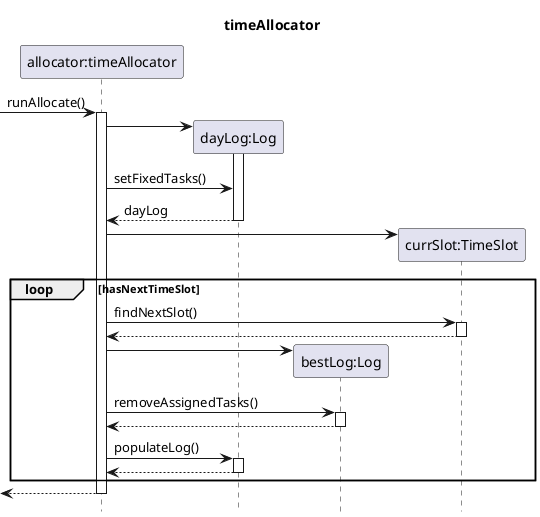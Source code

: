 @startuml
title timeAllocator
hide footbox

participant "allocator:timeAllocator" as timeAllocator
participant "dayLog:Log" as log
participant "bestLog:Log" as Log
participant "currSlot:TimeSlot" as TimeSlot

->timeAllocator++: runAllocate()
timeAllocator->log**
activate log
timeAllocator->log:setFixedTasks()
return dayLog
timeAllocator->TimeSlot**
loop hasNextTimeSlot
timeAllocator->TimeSlot++:findNextSlot()
return
timeAllocator->Log**:

timeAllocator->Log++:removeAssignedTasks()
return

timeAllocator->log++:populateLog()
return

end

<--timeAllocator--
@enduml